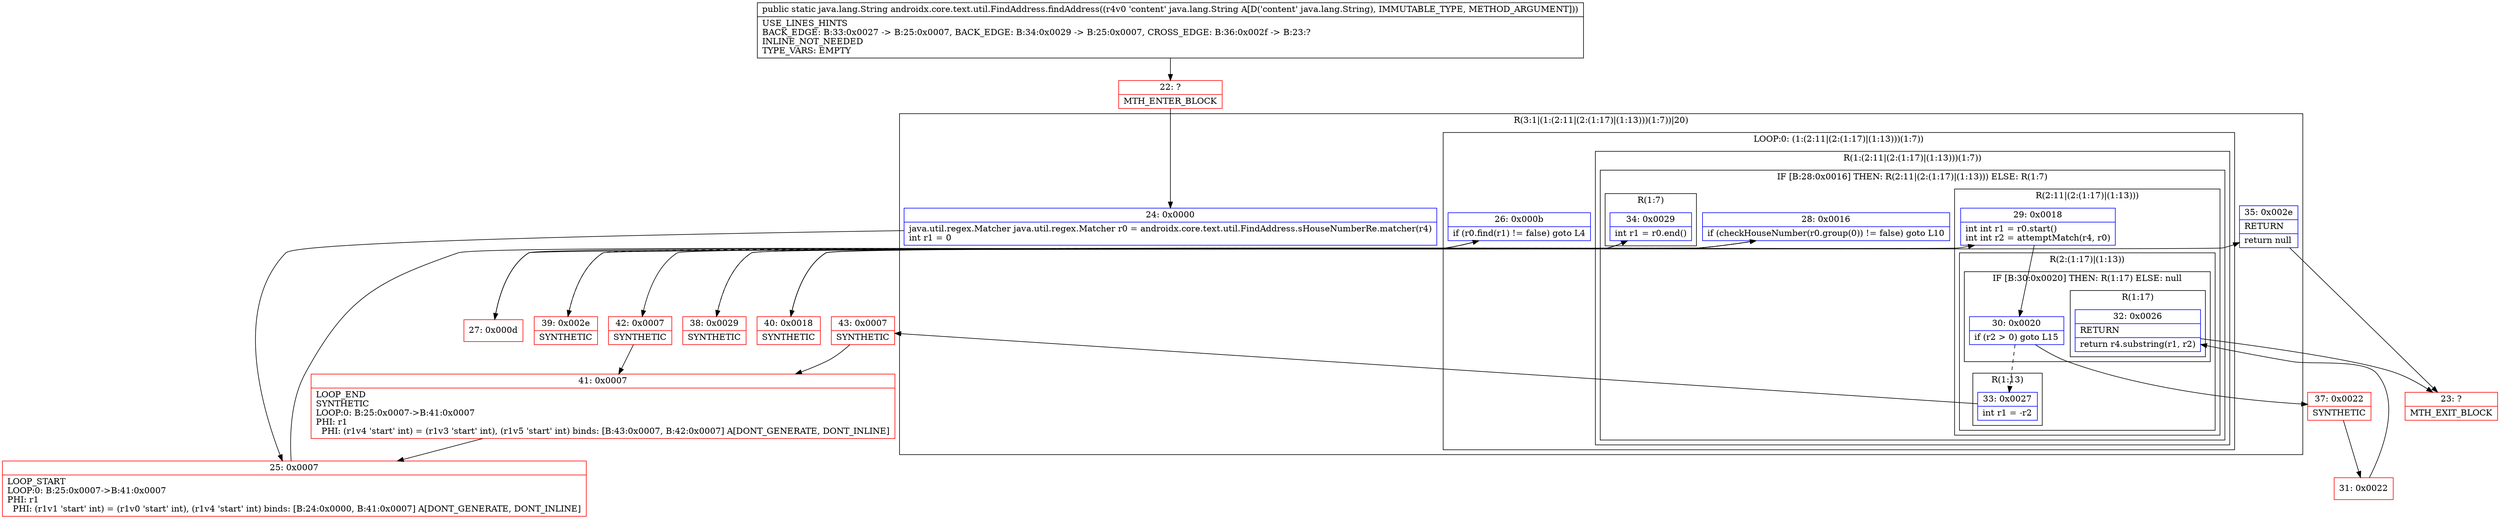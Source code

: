 digraph "CFG forandroidx.core.text.util.FindAddress.findAddress(Ljava\/lang\/String;)Ljava\/lang\/String;" {
subgraph cluster_Region_9085685 {
label = "R(3:1|(1:(2:11|(2:(1:17)|(1:13)))(1:7))|20)";
node [shape=record,color=blue];
Node_24 [shape=record,label="{24\:\ 0x0000|java.util.regex.Matcher java.util.regex.Matcher r0 = androidx.core.text.util.FindAddress.sHouseNumberRe.matcher(r4)\lint r1 = 0\l}"];
subgraph cluster_LoopRegion_478274385 {
label = "LOOP:0: (1:(2:11|(2:(1:17)|(1:13)))(1:7))";
node [shape=record,color=blue];
Node_26 [shape=record,label="{26\:\ 0x000b|if (r0.find(r1) != false) goto L4\l}"];
subgraph cluster_Region_353968029 {
label = "R(1:(2:11|(2:(1:17)|(1:13)))(1:7))";
node [shape=record,color=blue];
subgraph cluster_IfRegion_721702724 {
label = "IF [B:28:0x0016] THEN: R(2:11|(2:(1:17)|(1:13))) ELSE: R(1:7)";
node [shape=record,color=blue];
Node_28 [shape=record,label="{28\:\ 0x0016|if (checkHouseNumber(r0.group(0)) != false) goto L10\l}"];
subgraph cluster_Region_1581538867 {
label = "R(2:11|(2:(1:17)|(1:13)))";
node [shape=record,color=blue];
Node_29 [shape=record,label="{29\:\ 0x0018|int int r1 = r0.start()\lint int r2 = attemptMatch(r4, r0)\l}"];
subgraph cluster_Region_526896149 {
label = "R(2:(1:17)|(1:13))";
node [shape=record,color=blue];
subgraph cluster_IfRegion_1832534191 {
label = "IF [B:30:0x0020] THEN: R(1:17) ELSE: null";
node [shape=record,color=blue];
Node_30 [shape=record,label="{30\:\ 0x0020|if (r2 \> 0) goto L15\l}"];
subgraph cluster_Region_292757876 {
label = "R(1:17)";
node [shape=record,color=blue];
Node_32 [shape=record,label="{32\:\ 0x0026|RETURN\l|return r4.substring(r1, r2)\l}"];
}
}
subgraph cluster_Region_402924383 {
label = "R(1:13)";
node [shape=record,color=blue];
Node_33 [shape=record,label="{33\:\ 0x0027|int r1 = \-r2\l}"];
}
}
}
subgraph cluster_Region_185389572 {
label = "R(1:7)";
node [shape=record,color=blue];
Node_34 [shape=record,label="{34\:\ 0x0029|int r1 = r0.end()\l}"];
}
}
}
}
Node_35 [shape=record,label="{35\:\ 0x002e|RETURN\l|return null\l}"];
}
Node_22 [shape=record,color=red,label="{22\:\ ?|MTH_ENTER_BLOCK\l}"];
Node_25 [shape=record,color=red,label="{25\:\ 0x0007|LOOP_START\lLOOP:0: B:25:0x0007\-\>B:41:0x0007\lPHI: r1 \l  PHI: (r1v1 'start' int) = (r1v0 'start' int), (r1v4 'start' int) binds: [B:24:0x0000, B:41:0x0007] A[DONT_GENERATE, DONT_INLINE]\l}"];
Node_27 [shape=record,color=red,label="{27\:\ 0x000d}"];
Node_38 [shape=record,color=red,label="{38\:\ 0x0029|SYNTHETIC\l}"];
Node_42 [shape=record,color=red,label="{42\:\ 0x0007|SYNTHETIC\l}"];
Node_41 [shape=record,color=red,label="{41\:\ 0x0007|LOOP_END\lSYNTHETIC\lLOOP:0: B:25:0x0007\-\>B:41:0x0007\lPHI: r1 \l  PHI: (r1v4 'start' int) = (r1v3 'start' int), (r1v5 'start' int) binds: [B:43:0x0007, B:42:0x0007] A[DONT_GENERATE, DONT_INLINE]\l}"];
Node_40 [shape=record,color=red,label="{40\:\ 0x0018|SYNTHETIC\l}"];
Node_43 [shape=record,color=red,label="{43\:\ 0x0007|SYNTHETIC\l}"];
Node_37 [shape=record,color=red,label="{37\:\ 0x0022|SYNTHETIC\l}"];
Node_31 [shape=record,color=red,label="{31\:\ 0x0022}"];
Node_23 [shape=record,color=red,label="{23\:\ ?|MTH_EXIT_BLOCK\l}"];
Node_39 [shape=record,color=red,label="{39\:\ 0x002e|SYNTHETIC\l}"];
MethodNode[shape=record,label="{public static java.lang.String androidx.core.text.util.FindAddress.findAddress((r4v0 'content' java.lang.String A[D('content' java.lang.String), IMMUTABLE_TYPE, METHOD_ARGUMENT]))  | USE_LINES_HINTS\lBACK_EDGE: B:33:0x0027 \-\> B:25:0x0007, BACK_EDGE: B:34:0x0029 \-\> B:25:0x0007, CROSS_EDGE: B:36:0x002f \-\> B:23:?\lINLINE_NOT_NEEDED\lTYPE_VARS: EMPTY\l}"];
MethodNode -> Node_22;Node_24 -> Node_25;
Node_26 -> Node_27;
Node_26 -> Node_39[style=dashed];
Node_28 -> Node_38[style=dashed];
Node_28 -> Node_40;
Node_29 -> Node_30;
Node_30 -> Node_33[style=dashed];
Node_30 -> Node_37;
Node_32 -> Node_23;
Node_33 -> Node_43;
Node_34 -> Node_42;
Node_35 -> Node_23;
Node_22 -> Node_24;
Node_25 -> Node_26;
Node_27 -> Node_28;
Node_38 -> Node_34;
Node_42 -> Node_41;
Node_41 -> Node_25;
Node_40 -> Node_29;
Node_43 -> Node_41;
Node_37 -> Node_31;
Node_31 -> Node_32;
Node_39 -> Node_35;
}


